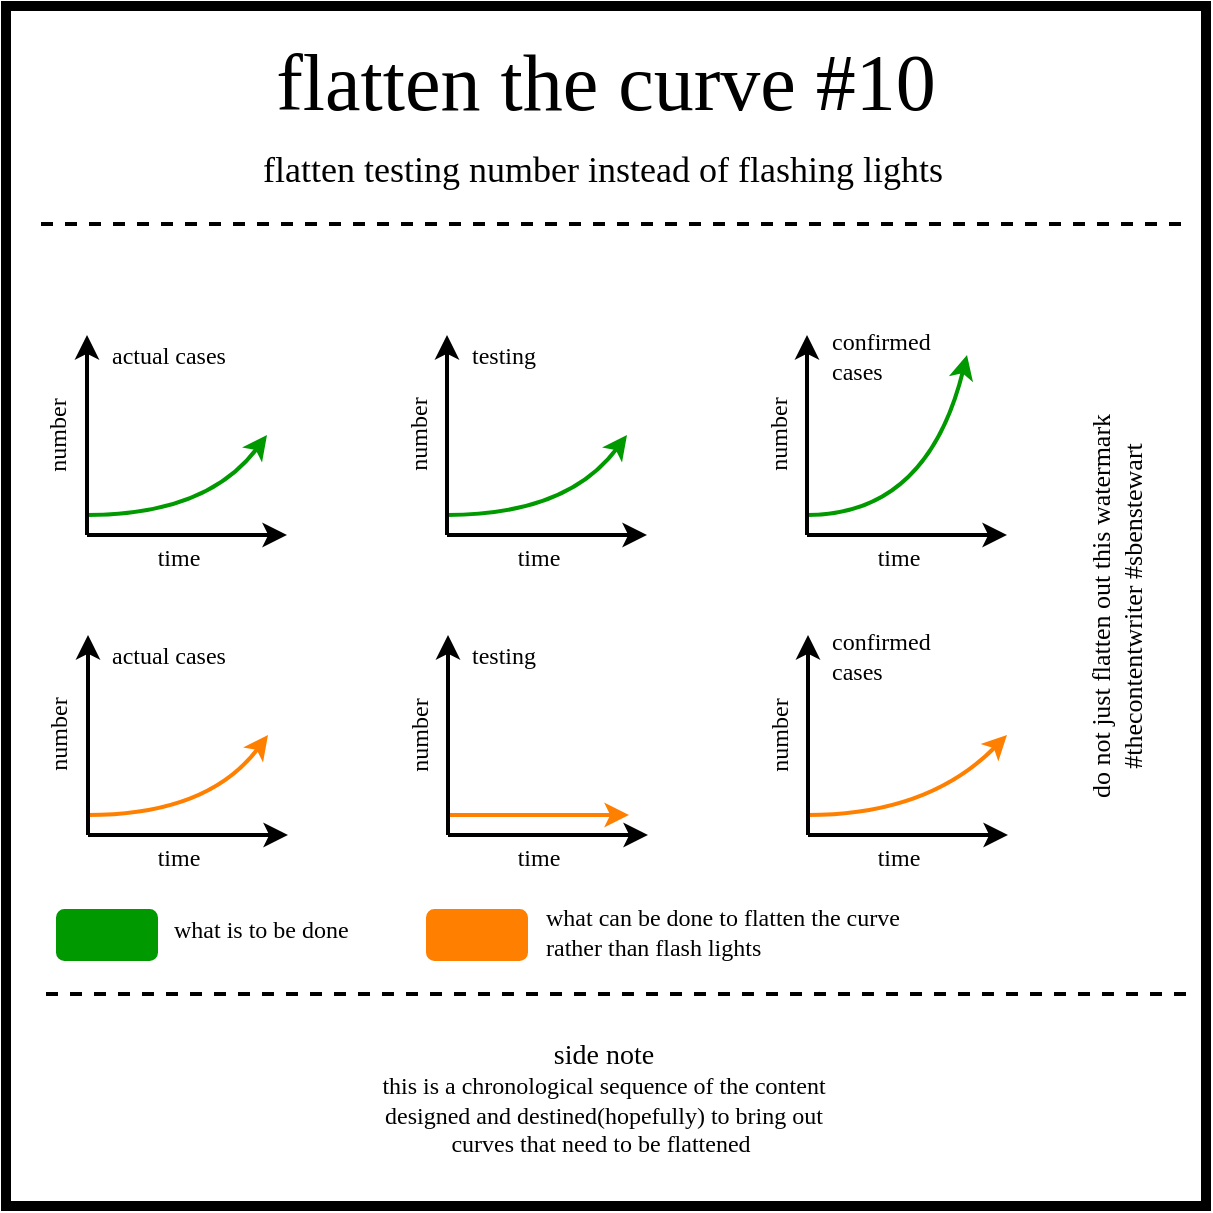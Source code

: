 <mxfile version="12.9.7" type="device"><diagram id="dX7Dphyso45SB9-RoEhv" name="Page-1"><mxGraphModel dx="742" dy="474" grid="1" gridSize="10" guides="1" tooltips="1" connect="1" arrows="1" fold="1" page="1" pageScale="1" pageWidth="827" pageHeight="1169" math="0" shadow="0"><root><mxCell id="0"/><mxCell id="1" parent="0"/><mxCell id="nfxZPmU7g6QgWNAvG-ER-2" value="" style="whiteSpace=wrap;html=1;aspect=fixed;strokeWidth=5;fillColor=none;fontFamily=xkcd;" parent="1" vertex="1"><mxGeometry x="210" y="90" width="600" height="600" as="geometry"/></mxCell><mxCell id="gWtdWWXFbCAxv1FwOv-v-3" value="" style="curved=1;endArrow=classic;html=1;strokeWidth=2;strokeColor=#009900;" edge="1" parent="1"><mxGeometry width="50" height="50" relative="1" as="geometry"><mxPoint x="250.5" y="344.5" as="sourcePoint"/><mxPoint x="340.5" y="304.5" as="targetPoint"/><Array as="points"><mxPoint x="310.5" y="344.5"/></Array></mxGeometry></mxCell><mxCell id="8b6ggLF4gSHIukh4vJdm-18" value="&lt;font&gt;&lt;span style=&quot;font-size: 40px&quot;&gt;flatten the curve #10&lt;/span&gt;&lt;br&gt;&lt;/font&gt;" style="text;html=1;strokeColor=none;fillColor=none;align=center;verticalAlign=middle;whiteSpace=wrap;rounded=0;fontFamily=xkcd;" parent="1" vertex="1"><mxGeometry x="225" y="118" width="570" height="20" as="geometry"/></mxCell><mxCell id="8b6ggLF4gSHIukh4vJdm-24" value="&lt;font&gt;&lt;span style=&quot;font-size: 18px&quot;&gt;flatten testing number instead of flashing lights&lt;/span&gt;&lt;br&gt;&lt;/font&gt;" style="text;html=1;strokeColor=none;fillColor=none;align=center;verticalAlign=middle;whiteSpace=wrap;rounded=0;fontFamily=xkcd;" parent="1" vertex="1"><mxGeometry x="249.25" y="162" width="518.5" height="20" as="geometry"/></mxCell><mxCell id="8b6ggLF4gSHIukh4vJdm-30" value="" style="endArrow=none;dashed=1;html=1;strokeWidth=2;" parent="1" edge="1"><mxGeometry width="50" height="50" relative="1" as="geometry"><mxPoint x="797.5" y="199" as="sourcePoint"/><mxPoint x="222.5" y="199" as="targetPoint"/></mxGeometry></mxCell><mxCell id="k-dpR7HA_-HZ3Fbqk2lw-16" value="" style="endArrow=none;dashed=1;html=1;strokeWidth=2;" parent="1" edge="1"><mxGeometry width="50" height="50" relative="1" as="geometry"><mxPoint x="800" y="584" as="sourcePoint"/><mxPoint x="225" y="584" as="targetPoint"/></mxGeometry></mxCell><mxCell id="k-dpR7HA_-HZ3Fbqk2lw-17" value="&lt;font&gt;&lt;span style=&quot;font-size: 14px&quot;&gt;side note&lt;/span&gt;&lt;br&gt;this is a chronological sequence of the content&lt;br&gt;designed and destined(hopefully) to bring out&lt;br&gt;curves that need to be flattened&amp;nbsp;&lt;br&gt;&lt;/font&gt;" style="text;html=1;strokeColor=none;fillColor=none;align=center;verticalAlign=middle;whiteSpace=wrap;rounded=0;fontFamily=xkcd;" parent="1" vertex="1"><mxGeometry x="208.5" y="596" width="600" height="80" as="geometry"/></mxCell><mxCell id="euaHSMH8fYii958cPEId-22" style="edgeStyle=orthogonalEdgeStyle;rounded=0;orthogonalLoop=1;jettySize=auto;html=1;exitX=0.5;exitY=1;exitDx=0;exitDy=0;strokeWidth=2;" parent="1" edge="1"><mxGeometry relative="1" as="geometry"><mxPoint x="661" y="451" as="sourcePoint"/><mxPoint x="661" y="451" as="targetPoint"/></mxGeometry></mxCell><mxCell id="pKVuHFSoDqtFi99w7tCS-15" value="&lt;font style=&quot;font-size: 13px&quot;&gt;&lt;font style=&quot;font-size: 13px&quot;&gt;do not just flatten out this watermark&lt;br&gt;&lt;/font&gt;#thecontentwriter #sbenstewart&lt;br&gt;&lt;/font&gt;" style="text;html=1;strokeColor=none;fillColor=none;align=center;verticalAlign=middle;whiteSpace=wrap;rounded=0;rotation=-90;fontFamily=xkcd;" parent="1" vertex="1"><mxGeometry x="605" y="380" width="320" height="20" as="geometry"/></mxCell><mxCell id="gWtdWWXFbCAxv1FwOv-v-1" value="" style="endArrow=classic;html=1;strokeWidth=2;" edge="1" parent="1"><mxGeometry width="50" height="50" relative="1" as="geometry"><mxPoint x="250.5" y="354.5" as="sourcePoint"/><mxPoint x="250.5" y="254.5" as="targetPoint"/></mxGeometry></mxCell><mxCell id="gWtdWWXFbCAxv1FwOv-v-2" value="" style="endArrow=classic;html=1;strokeWidth=2;" edge="1" parent="1"><mxGeometry width="50" height="50" relative="1" as="geometry"><mxPoint x="250.5" y="354.5" as="sourcePoint"/><mxPoint x="350.5" y="354.5" as="targetPoint"/></mxGeometry></mxCell><mxCell id="gWtdWWXFbCAxv1FwOv-v-5" value="" style="curved=1;endArrow=classic;html=1;strokeWidth=2;strokeColor=#009900;" edge="1" parent="1"><mxGeometry width="50" height="50" relative="1" as="geometry"><mxPoint x="430.5" y="344.5" as="sourcePoint"/><mxPoint x="520.5" y="304.5" as="targetPoint"/><Array as="points"><mxPoint x="490.5" y="344.5"/></Array></mxGeometry></mxCell><mxCell id="gWtdWWXFbCAxv1FwOv-v-6" value="" style="endArrow=classic;html=1;strokeWidth=2;" edge="1" parent="1"><mxGeometry width="50" height="50" relative="1" as="geometry"><mxPoint x="430.5" y="354.5" as="sourcePoint"/><mxPoint x="430.5" y="254.5" as="targetPoint"/></mxGeometry></mxCell><mxCell id="gWtdWWXFbCAxv1FwOv-v-7" value="" style="endArrow=classic;html=1;strokeWidth=2;" edge="1" parent="1"><mxGeometry width="50" height="50" relative="1" as="geometry"><mxPoint x="430.5" y="354.5" as="sourcePoint"/><mxPoint x="530.5" y="354.5" as="targetPoint"/></mxGeometry></mxCell><mxCell id="gWtdWWXFbCAxv1FwOv-v-8" value="" style="curved=1;endArrow=classic;html=1;strokeWidth=2;strokeColor=#009900;" edge="1" parent="1"><mxGeometry width="50" height="50" relative="1" as="geometry"><mxPoint x="610.5" y="344.5" as="sourcePoint"/><mxPoint x="690.5" y="264.5" as="targetPoint"/><Array as="points"><mxPoint x="670.5" y="344.5"/></Array></mxGeometry></mxCell><mxCell id="gWtdWWXFbCAxv1FwOv-v-9" value="" style="endArrow=classic;html=1;strokeWidth=2;" edge="1" parent="1"><mxGeometry width="50" height="50" relative="1" as="geometry"><mxPoint x="610.5" y="354.5" as="sourcePoint"/><mxPoint x="610.5" y="254.5" as="targetPoint"/></mxGeometry></mxCell><mxCell id="gWtdWWXFbCAxv1FwOv-v-10" value="" style="endArrow=classic;html=1;strokeWidth=2;" edge="1" parent="1"><mxGeometry width="50" height="50" relative="1" as="geometry"><mxPoint x="610.5" y="354.5" as="sourcePoint"/><mxPoint x="710.5" y="354.5" as="targetPoint"/></mxGeometry></mxCell><mxCell id="gWtdWWXFbCAxv1FwOv-v-11" value="actual cases" style="text;html=1;strokeColor=none;fillColor=none;align=left;verticalAlign=middle;whiteSpace=wrap;rounded=0;fontFamily=xkcd;" vertex="1" parent="1"><mxGeometry x="260.5" y="254.5" width="91" height="20" as="geometry"/></mxCell><mxCell id="gWtdWWXFbCAxv1FwOv-v-12" value="testing" style="text;html=1;strokeColor=none;fillColor=none;align=left;verticalAlign=middle;whiteSpace=wrap;rounded=0;fontFamily=xkcd;" vertex="1" parent="1"><mxGeometry x="440.5" y="254.5" width="91" height="20" as="geometry"/></mxCell><mxCell id="gWtdWWXFbCAxv1FwOv-v-13" value="confirmed &lt;br&gt;cases" style="text;html=1;strokeColor=none;fillColor=none;align=left;verticalAlign=middle;whiteSpace=wrap;rounded=0;fontFamily=xkcd;" vertex="1" parent="1"><mxGeometry x="620.5" y="254.5" width="110" height="20" as="geometry"/></mxCell><mxCell id="gWtdWWXFbCAxv1FwOv-v-15" value="" style="shape=image;html=1;verticalAlign=top;verticalLabelPosition=bottom;labelBackgroundColor=#ffffff;imageAspect=0;aspect=fixed;image=https://cdn2.iconfinder.com/data/icons/font-awesome/1792/asterisk-128.png" vertex="1" parent="1"><mxGeometry x="360.5" y="294.5" width="40" height="40" as="geometry"/></mxCell><mxCell id="gWtdWWXFbCAxv1FwOv-v-16" value="" style="shape=image;html=1;verticalAlign=top;verticalLabelPosition=bottom;labelBackgroundColor=#ffffff;imageAspect=0;aspect=fixed;image=https://cdn2.iconfinder.com/data/icons/calculator-toolbox/64/equal-128.png" vertex="1" parent="1"><mxGeometry x="540.5" y="294.5" width="40" height="40" as="geometry"/></mxCell><mxCell id="gWtdWWXFbCAxv1FwOv-v-33" value="time" style="text;html=1;strokeColor=none;fillColor=none;align=center;verticalAlign=middle;whiteSpace=wrap;rounded=0;fontFamily=xkcd;" vertex="1" parent="1"><mxGeometry x="250.5" y="355.5" width="91" height="20" as="geometry"/></mxCell><mxCell id="gWtdWWXFbCAxv1FwOv-v-34" value="time" style="text;html=1;strokeColor=none;fillColor=none;align=center;verticalAlign=middle;whiteSpace=wrap;rounded=0;fontFamily=xkcd;" vertex="1" parent="1"><mxGeometry x="430.5" y="355.5" width="91" height="20" as="geometry"/></mxCell><mxCell id="gWtdWWXFbCAxv1FwOv-v-35" value="time" style="text;html=1;strokeColor=none;fillColor=none;align=center;verticalAlign=middle;whiteSpace=wrap;rounded=0;fontFamily=xkcd;" vertex="1" parent="1"><mxGeometry x="610.5" y="355.5" width="91" height="20" as="geometry"/></mxCell><mxCell id="gWtdWWXFbCAxv1FwOv-v-36" value="number" style="text;html=1;strokeColor=none;fillColor=none;align=center;verticalAlign=middle;whiteSpace=wrap;rounded=0;fontFamily=xkcd;rotation=-90;" vertex="1" parent="1"><mxGeometry x="190" y="294.5" width="91" height="20" as="geometry"/></mxCell><mxCell id="gWtdWWXFbCAxv1FwOv-v-37" value="number" style="text;html=1;strokeColor=none;fillColor=none;align=center;verticalAlign=middle;whiteSpace=wrap;rounded=0;fontFamily=xkcd;rotation=-90;" vertex="1" parent="1"><mxGeometry x="370.5" y="294.5" width="91" height="20" as="geometry"/></mxCell><mxCell id="gWtdWWXFbCAxv1FwOv-v-38" value="number" style="text;html=1;strokeColor=none;fillColor=none;align=center;verticalAlign=middle;whiteSpace=wrap;rounded=0;fontFamily=xkcd;rotation=-90;" vertex="1" parent="1"><mxGeometry x="550.5" y="294.5" width="91" height="20" as="geometry"/></mxCell><mxCell id="gWtdWWXFbCAxv1FwOv-v-39" value="" style="curved=1;endArrow=classic;html=1;strokeWidth=2;strokeColor=#FF8000;fontColor=#FF8000;" edge="1" parent="1"><mxGeometry width="50" height="50" relative="1" as="geometry"><mxPoint x="251" y="494.5" as="sourcePoint"/><mxPoint x="341" y="454.5" as="targetPoint"/><Array as="points"><mxPoint x="311" y="494.5"/></Array></mxGeometry></mxCell><mxCell id="gWtdWWXFbCAxv1FwOv-v-40" value="" style="endArrow=classic;html=1;strokeWidth=2;" edge="1" parent="1"><mxGeometry width="50" height="50" relative="1" as="geometry"><mxPoint x="251" y="504.5" as="sourcePoint"/><mxPoint x="251" y="404.5" as="targetPoint"/></mxGeometry></mxCell><mxCell id="gWtdWWXFbCAxv1FwOv-v-41" value="" style="endArrow=classic;html=1;strokeWidth=2;" edge="1" parent="1"><mxGeometry width="50" height="50" relative="1" as="geometry"><mxPoint x="251" y="504.5" as="sourcePoint"/><mxPoint x="351" y="504.5" as="targetPoint"/></mxGeometry></mxCell><mxCell id="gWtdWWXFbCAxv1FwOv-v-42" value="" style="curved=1;endArrow=classic;html=1;strokeWidth=2;strokeColor=#FF8000;fontColor=#FF8000;" edge="1" parent="1"><mxGeometry width="50" height="50" relative="1" as="geometry"><mxPoint x="431" y="494.5" as="sourcePoint"/><mxPoint x="521.5" y="494.5" as="targetPoint"/><Array as="points"><mxPoint x="491" y="494.5"/></Array></mxGeometry></mxCell><mxCell id="gWtdWWXFbCAxv1FwOv-v-43" value="" style="endArrow=classic;html=1;strokeWidth=2;" edge="1" parent="1"><mxGeometry width="50" height="50" relative="1" as="geometry"><mxPoint x="431" y="504.5" as="sourcePoint"/><mxPoint x="431" y="404.5" as="targetPoint"/></mxGeometry></mxCell><mxCell id="gWtdWWXFbCAxv1FwOv-v-44" value="" style="endArrow=classic;html=1;strokeWidth=2;" edge="1" parent="1"><mxGeometry width="50" height="50" relative="1" as="geometry"><mxPoint x="431" y="504.5" as="sourcePoint"/><mxPoint x="531" y="504.5" as="targetPoint"/></mxGeometry></mxCell><mxCell id="gWtdWWXFbCAxv1FwOv-v-45" value="" style="curved=1;endArrow=classic;html=1;strokeWidth=2;strokeColor=#FF8000;fontColor=#FF8000;" edge="1" parent="1"><mxGeometry width="50" height="50" relative="1" as="geometry"><mxPoint x="611" y="494.5" as="sourcePoint"/><mxPoint x="710.5" y="454.5" as="targetPoint"/><Array as="points"><mxPoint x="671" y="494.5"/></Array></mxGeometry></mxCell><mxCell id="gWtdWWXFbCAxv1FwOv-v-46" value="" style="endArrow=classic;html=1;strokeWidth=2;" edge="1" parent="1"><mxGeometry width="50" height="50" relative="1" as="geometry"><mxPoint x="611" y="504.5" as="sourcePoint"/><mxPoint x="611" y="404.5" as="targetPoint"/></mxGeometry></mxCell><mxCell id="gWtdWWXFbCAxv1FwOv-v-47" value="" style="endArrow=classic;html=1;strokeWidth=2;" edge="1" parent="1"><mxGeometry width="50" height="50" relative="1" as="geometry"><mxPoint x="611" y="504.5" as="sourcePoint"/><mxPoint x="711" y="504.5" as="targetPoint"/></mxGeometry></mxCell><mxCell id="gWtdWWXFbCAxv1FwOv-v-48" value="actual cases" style="text;html=1;strokeColor=none;fillColor=none;align=left;verticalAlign=middle;whiteSpace=wrap;rounded=0;fontFamily=xkcd;" vertex="1" parent="1"><mxGeometry x="261" y="404.5" width="91" height="20" as="geometry"/></mxCell><mxCell id="gWtdWWXFbCAxv1FwOv-v-49" value="testing" style="text;html=1;strokeColor=none;fillColor=none;align=left;verticalAlign=middle;whiteSpace=wrap;rounded=0;fontFamily=xkcd;" vertex="1" parent="1"><mxGeometry x="441" y="404.5" width="91" height="20" as="geometry"/></mxCell><mxCell id="gWtdWWXFbCAxv1FwOv-v-50" value="confirmed &lt;br&gt;cases" style="text;html=1;strokeColor=none;fillColor=none;align=left;verticalAlign=middle;whiteSpace=wrap;rounded=0;fontFamily=xkcd;" vertex="1" parent="1"><mxGeometry x="621" y="404.5" width="110" height="20" as="geometry"/></mxCell><mxCell id="gWtdWWXFbCAxv1FwOv-v-51" value="" style="shape=image;html=1;verticalAlign=top;verticalLabelPosition=bottom;labelBackgroundColor=#ffffff;imageAspect=0;aspect=fixed;image=https://cdn2.iconfinder.com/data/icons/font-awesome/1792/asterisk-128.png" vertex="1" parent="1"><mxGeometry x="361" y="444.5" width="40" height="40" as="geometry"/></mxCell><mxCell id="gWtdWWXFbCAxv1FwOv-v-52" value="" style="shape=image;html=1;verticalAlign=top;verticalLabelPosition=bottom;labelBackgroundColor=#ffffff;imageAspect=0;aspect=fixed;image=https://cdn2.iconfinder.com/data/icons/calculator-toolbox/64/equal-128.png" vertex="1" parent="1"><mxGeometry x="541" y="444.5" width="40" height="40" as="geometry"/></mxCell><mxCell id="gWtdWWXFbCAxv1FwOv-v-53" value="time" style="text;html=1;strokeColor=none;fillColor=none;align=center;verticalAlign=middle;whiteSpace=wrap;rounded=0;fontFamily=xkcd;" vertex="1" parent="1"><mxGeometry x="251" y="505.5" width="91" height="20" as="geometry"/></mxCell><mxCell id="gWtdWWXFbCAxv1FwOv-v-54" value="time" style="text;html=1;strokeColor=none;fillColor=none;align=center;verticalAlign=middle;whiteSpace=wrap;rounded=0;fontFamily=xkcd;" vertex="1" parent="1"><mxGeometry x="431" y="505.5" width="91" height="20" as="geometry"/></mxCell><mxCell id="gWtdWWXFbCAxv1FwOv-v-55" value="time" style="text;html=1;strokeColor=none;fillColor=none;align=center;verticalAlign=middle;whiteSpace=wrap;rounded=0;fontFamily=xkcd;" vertex="1" parent="1"><mxGeometry x="611" y="505.5" width="91" height="20" as="geometry"/></mxCell><mxCell id="gWtdWWXFbCAxv1FwOv-v-56" value="number" style="text;html=1;strokeColor=none;fillColor=none;align=center;verticalAlign=middle;whiteSpace=wrap;rounded=0;fontFamily=xkcd;rotation=-90;" vertex="1" parent="1"><mxGeometry x="190.5" y="444.5" width="91" height="20" as="geometry"/></mxCell><mxCell id="gWtdWWXFbCAxv1FwOv-v-57" value="number" style="text;html=1;strokeColor=none;fillColor=none;align=center;verticalAlign=middle;whiteSpace=wrap;rounded=0;fontFamily=xkcd;rotation=-90;" vertex="1" parent="1"><mxGeometry x="371" y="444.5" width="91" height="20" as="geometry"/></mxCell><mxCell id="gWtdWWXFbCAxv1FwOv-v-58" value="number" style="text;html=1;strokeColor=none;fillColor=none;align=center;verticalAlign=middle;whiteSpace=wrap;rounded=0;fontFamily=xkcd;rotation=-90;" vertex="1" parent="1"><mxGeometry x="551" y="444.5" width="91" height="20" as="geometry"/></mxCell><mxCell id="gWtdWWXFbCAxv1FwOv-v-60" value="" style="rounded=1;whiteSpace=wrap;html=1;fontFamily=xkcd;fontColor=#FF8000;fillColor=#009900;strokeColor=#009900;" vertex="1" parent="1"><mxGeometry x="235.5" y="542" width="50" height="25" as="geometry"/></mxCell><mxCell id="gWtdWWXFbCAxv1FwOv-v-61" value="what is to be done" style="text;html=1;strokeColor=none;fillColor=none;align=left;verticalAlign=middle;whiteSpace=wrap;rounded=0;fontFamily=xkcd;" vertex="1" parent="1"><mxGeometry x="292" y="542" width="128.5" height="20" as="geometry"/></mxCell><mxCell id="gWtdWWXFbCAxv1FwOv-v-62" value="" style="rounded=1;whiteSpace=wrap;html=1;fontFamily=xkcd;fontColor=#FF8000;fillColor=#FF8000;strokeColor=#FF8000;" vertex="1" parent="1"><mxGeometry x="420.5" y="542" width="50" height="25" as="geometry"/></mxCell><mxCell id="gWtdWWXFbCAxv1FwOv-v-63" value="what can be done to flatten the curve&lt;br&gt;rather than flash lights&amp;nbsp;" style="text;html=1;strokeColor=none;fillColor=none;align=left;verticalAlign=middle;whiteSpace=wrap;rounded=0;fontFamily=xkcd;" vertex="1" parent="1"><mxGeometry x="477.5" y="537.5" width="253.5" height="30" as="geometry"/></mxCell></root></mxGraphModel></diagram></mxfile>